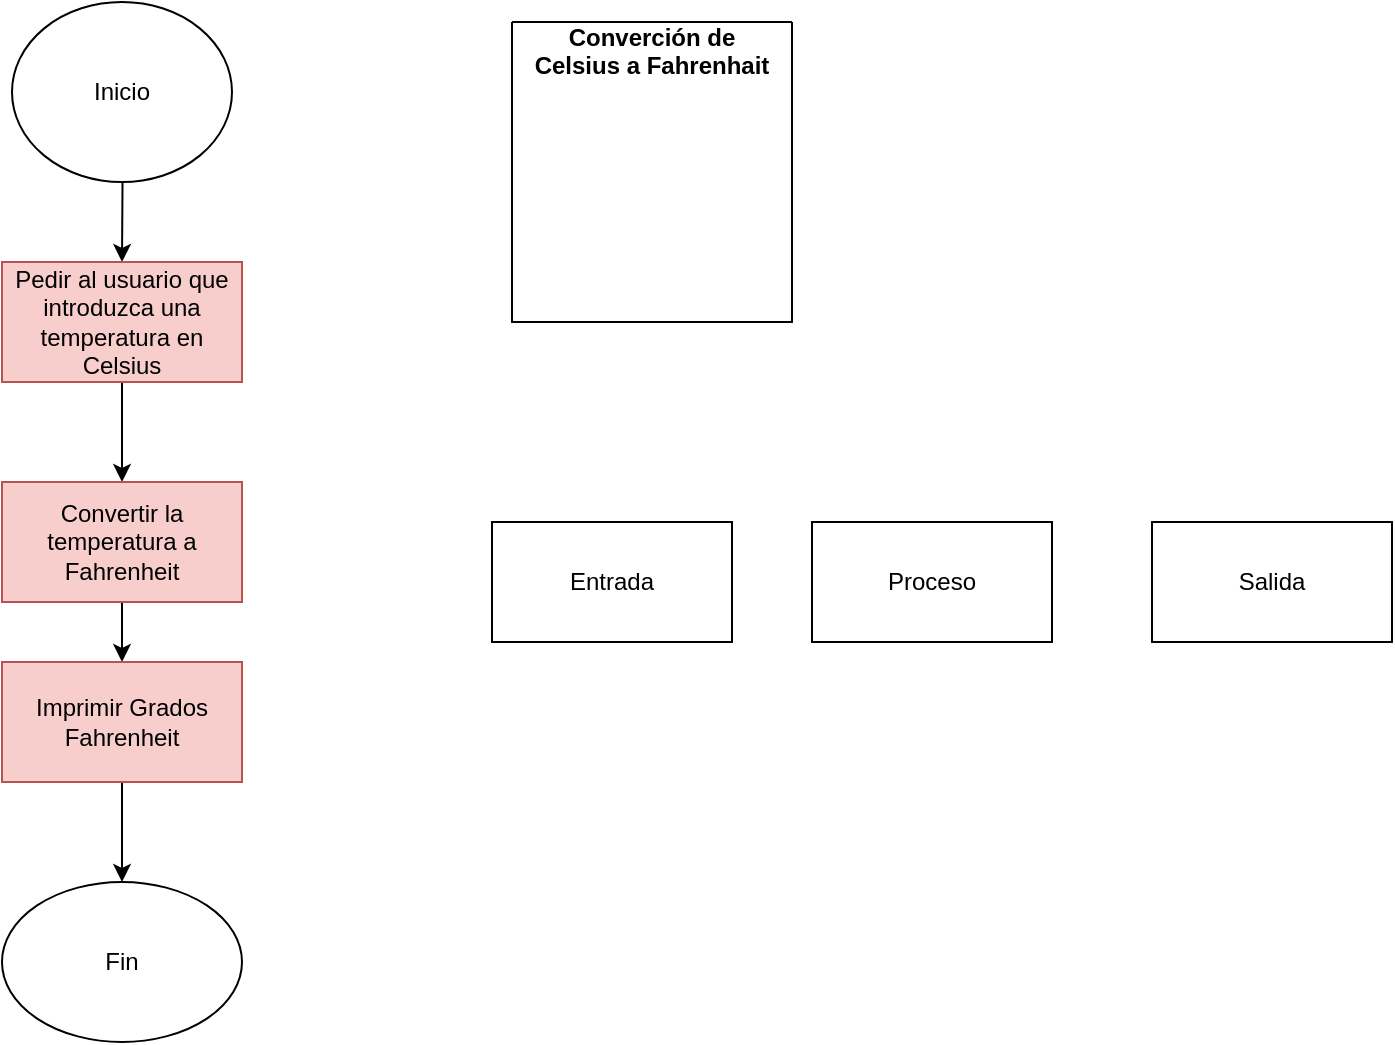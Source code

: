<mxfile>
    <diagram id="zahgrkpN0DS_3FFS-sTv" name="Page-1">
        <mxGraphModel dx="832" dy="513" grid="1" gridSize="10" guides="1" tooltips="1" connect="1" arrows="1" fold="1" page="1" pageScale="1" pageWidth="850" pageHeight="1100" math="0" shadow="0">
            <root>
                <mxCell id="0"/>
                <mxCell id="1" parent="0"/>
                <mxCell id="7" style="edgeStyle=none;html=1;entryX=0.5;entryY=0;entryDx=0;entryDy=0;" edge="1" parent="1" source="2" target="3">
                    <mxGeometry relative="1" as="geometry"/>
                </mxCell>
                <mxCell id="2" value="Inicio" style="ellipse;whiteSpace=wrap;html=1;" vertex="1" parent="1">
                    <mxGeometry x="200" y="30" width="110" height="90" as="geometry"/>
                </mxCell>
                <mxCell id="8" style="edgeStyle=none;html=1;entryX=0.5;entryY=0;entryDx=0;entryDy=0;" edge="1" parent="1" source="3" target="4">
                    <mxGeometry relative="1" as="geometry"/>
                </mxCell>
                <mxCell id="3" value="Pedir al usuario que introduzca una temperatura en Celsius" style="whiteSpace=wrap;html=1;fillColor=#f8cecc;strokeColor=#b85450;" vertex="1" parent="1">
                    <mxGeometry x="195" y="160" width="120" height="60" as="geometry"/>
                </mxCell>
                <mxCell id="9" style="edgeStyle=none;html=1;entryX=0.5;entryY=0;entryDx=0;entryDy=0;" edge="1" parent="1" source="4" target="5">
                    <mxGeometry relative="1" as="geometry"/>
                </mxCell>
                <mxCell id="4" value="Convertir la temperatura a Fahrenheit" style="rounded=0;whiteSpace=wrap;html=1;fillColor=#f8cecc;strokeColor=#b85450;" vertex="1" parent="1">
                    <mxGeometry x="195" y="270" width="120" height="60" as="geometry"/>
                </mxCell>
                <mxCell id="10" style="edgeStyle=none;html=1;entryX=0.5;entryY=0;entryDx=0;entryDy=0;" edge="1" parent="1" source="5" target="6">
                    <mxGeometry relative="1" as="geometry"/>
                </mxCell>
                <mxCell id="5" value="Imprimir Grados Fahrenheit" style="rounded=0;whiteSpace=wrap;html=1;fillColor=#f8cecc;strokeColor=#b85450;" vertex="1" parent="1">
                    <mxGeometry x="195" y="360" width="120" height="60" as="geometry"/>
                </mxCell>
                <mxCell id="6" value="Fin" style="ellipse;whiteSpace=wrap;html=1;" vertex="1" parent="1">
                    <mxGeometry x="195" y="470" width="120" height="80" as="geometry"/>
                </mxCell>
                <mxCell id="11" value="Entrada" style="rounded=0;whiteSpace=wrap;html=1;" vertex="1" parent="1">
                    <mxGeometry x="440" y="290" width="120" height="60" as="geometry"/>
                </mxCell>
                <mxCell id="12" value="Proceso" style="rounded=0;whiteSpace=wrap;html=1;" vertex="1" parent="1">
                    <mxGeometry x="600" y="290" width="120" height="60" as="geometry"/>
                </mxCell>
                <mxCell id="13" value="Salida" style="rounded=0;whiteSpace=wrap;html=1;" vertex="1" parent="1">
                    <mxGeometry x="770" y="290" width="120" height="60" as="geometry"/>
                </mxCell>
                <mxCell id="15" value="&#10;&#10;Converción de &#10;Celsius a Fahrenhait" style="swimlane;startSize=0;" vertex="1" parent="1">
                    <mxGeometry x="450" y="40" width="140" height="150" as="geometry"/>
                </mxCell>
            </root>
        </mxGraphModel>
    </diagram>
</mxfile>